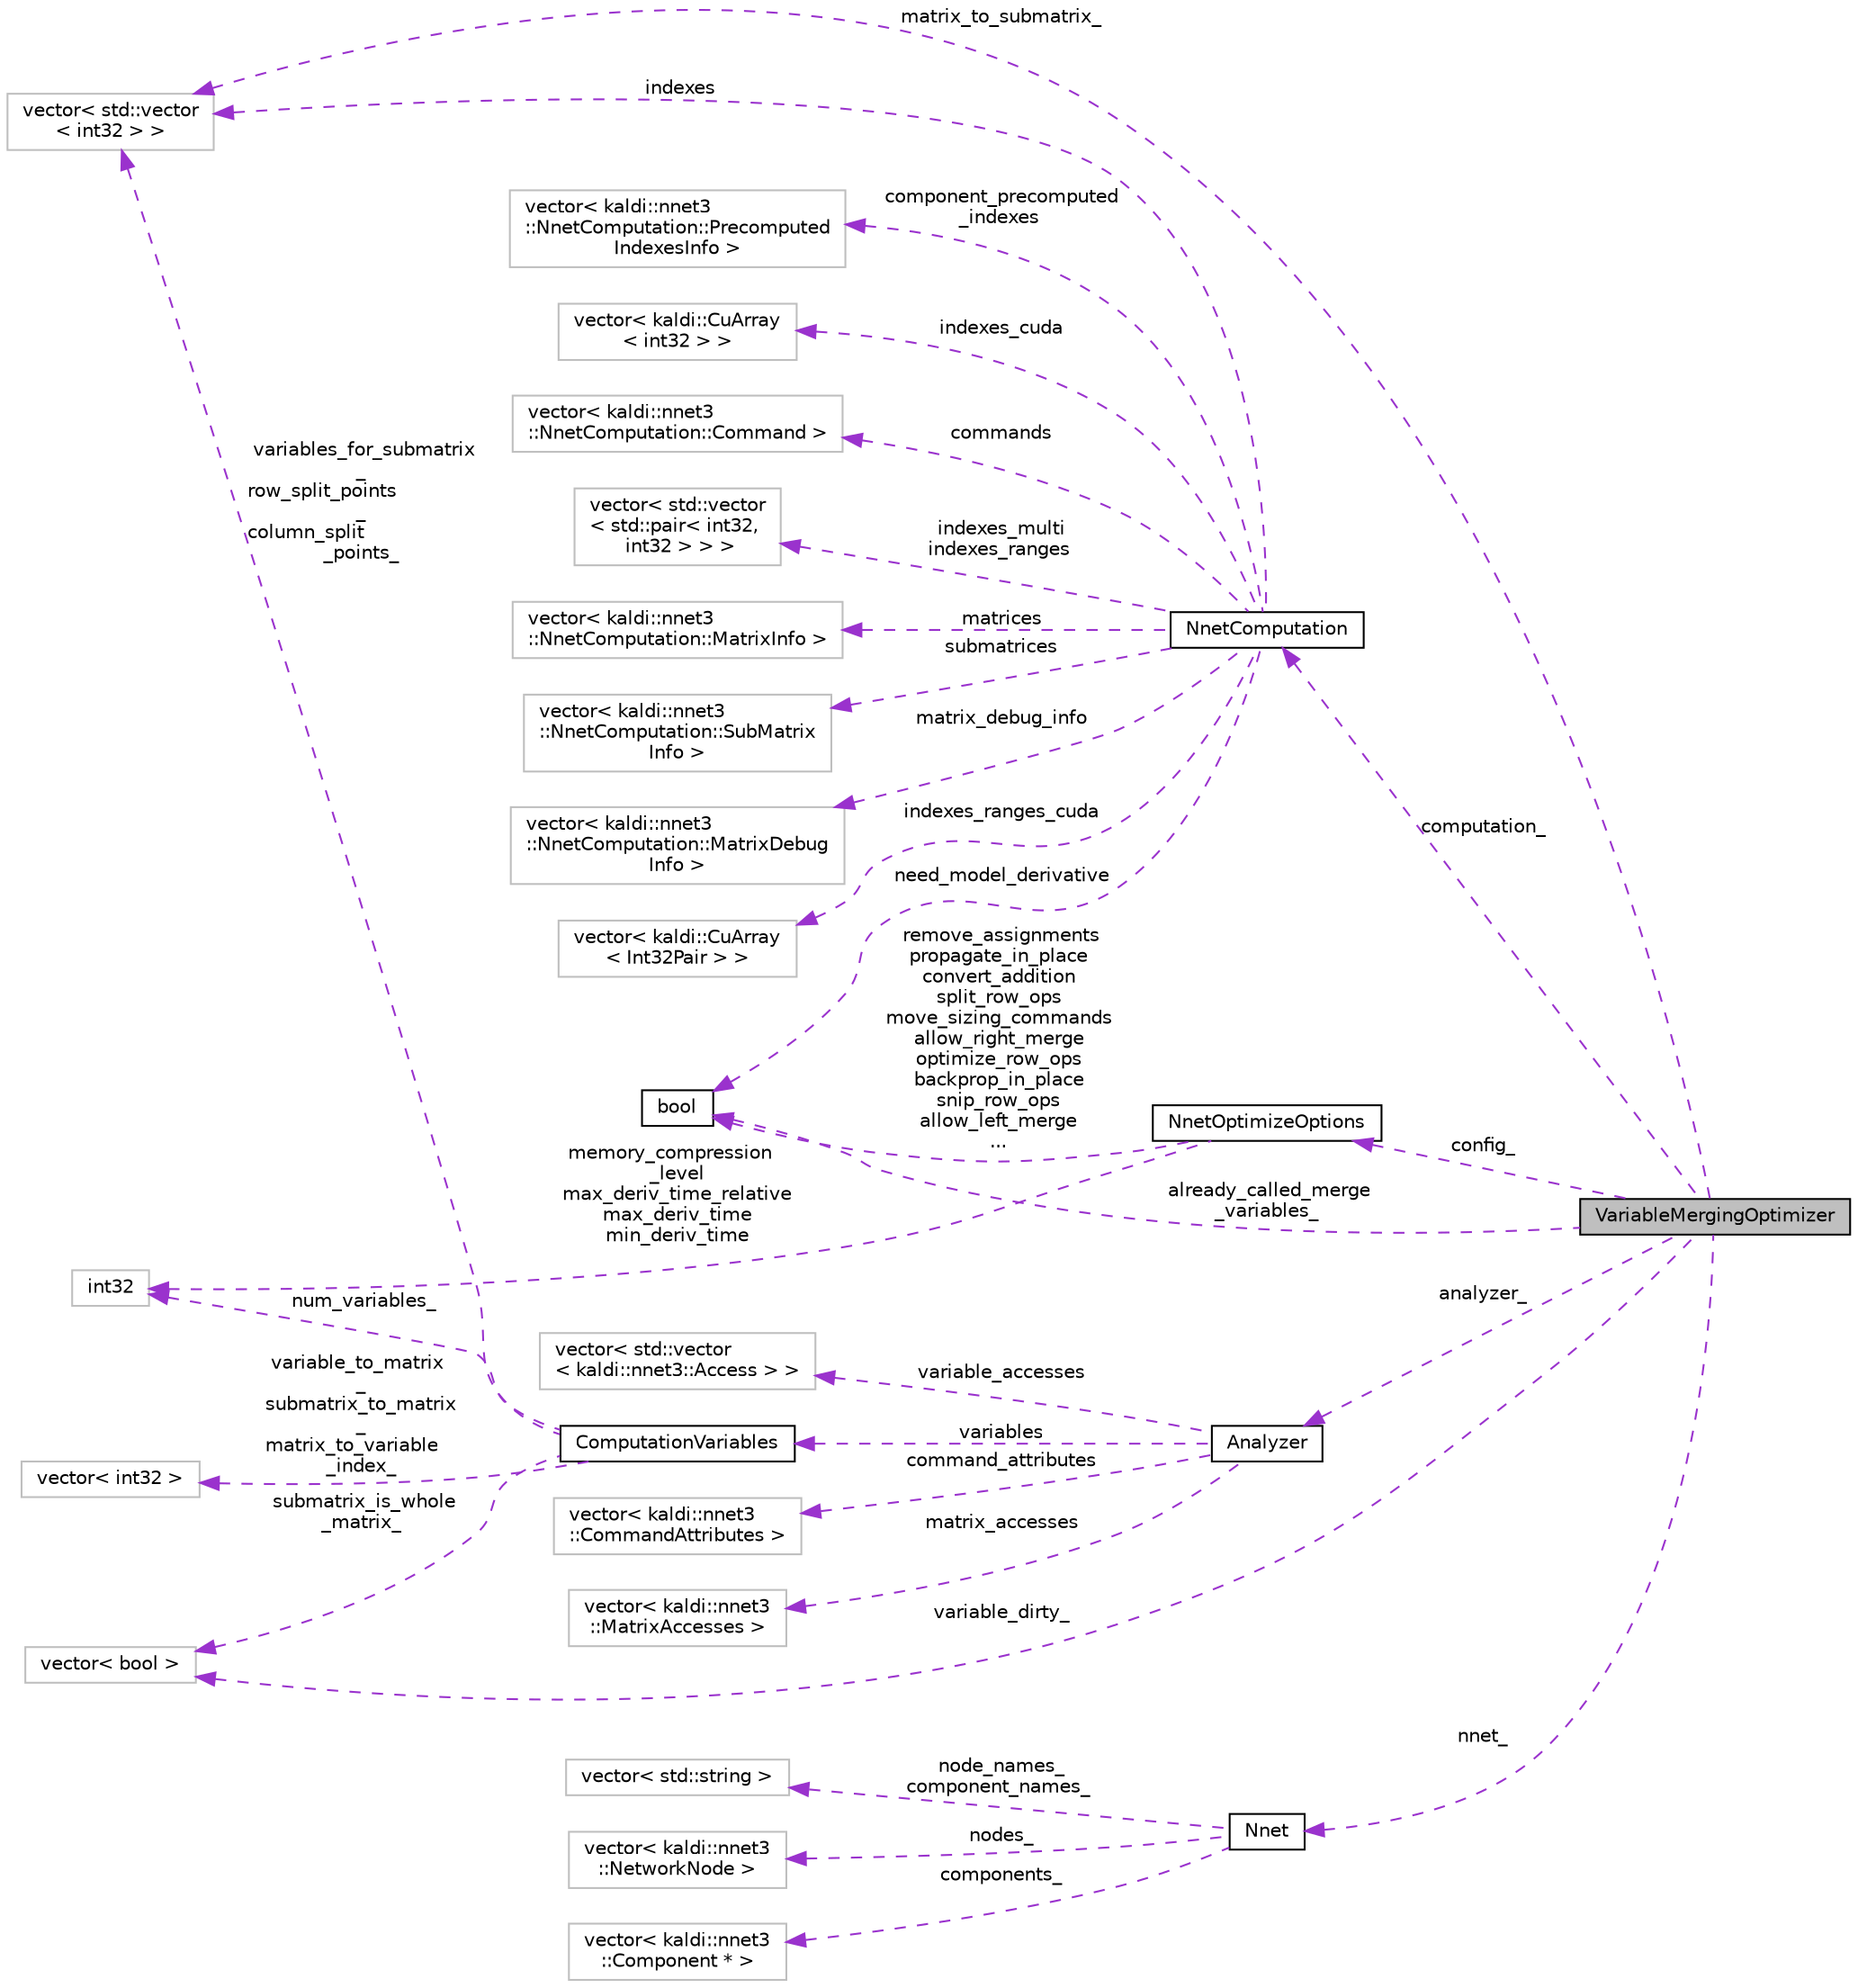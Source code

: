 digraph "VariableMergingOptimizer"
{
  edge [fontname="Helvetica",fontsize="10",labelfontname="Helvetica",labelfontsize="10"];
  node [fontname="Helvetica",fontsize="10",shape=record];
  rankdir="LR";
  Node1 [label="VariableMergingOptimizer",height=0.2,width=0.4,color="black", fillcolor="grey75", style="filled", fontcolor="black"];
  Node2 -> Node1 [dir="back",color="darkorchid3",fontsize="10",style="dashed",label=" computation_" ,fontname="Helvetica"];
  Node2 [label="NnetComputation",height=0.2,width=0.4,color="black", fillcolor="white", style="filled",URL="$structkaldi_1_1nnet3_1_1NnetComputation.html"];
  Node3 -> Node2 [dir="back",color="darkorchid3",fontsize="10",style="dashed",label=" commands" ,fontname="Helvetica"];
  Node3 [label="vector\< kaldi::nnet3\l::NnetComputation::Command \>",height=0.2,width=0.4,color="grey75", fillcolor="white", style="filled"];
  Node4 -> Node2 [dir="back",color="darkorchid3",fontsize="10",style="dashed",label=" indexes_multi\nindexes_ranges" ,fontname="Helvetica"];
  Node4 [label="vector\< std::vector\l\< std::pair\< int32,\l int32 \> \> \>",height=0.2,width=0.4,color="grey75", fillcolor="white", style="filled"];
  Node5 -> Node2 [dir="back",color="darkorchid3",fontsize="10",style="dashed",label=" matrices" ,fontname="Helvetica"];
  Node5 [label="vector\< kaldi::nnet3\l::NnetComputation::MatrixInfo \>",height=0.2,width=0.4,color="grey75", fillcolor="white", style="filled"];
  Node6 -> Node2 [dir="back",color="darkorchid3",fontsize="10",style="dashed",label=" submatrices" ,fontname="Helvetica"];
  Node6 [label="vector\< kaldi::nnet3\l::NnetComputation::SubMatrix\lInfo \>",height=0.2,width=0.4,color="grey75", fillcolor="white", style="filled"];
  Node7 -> Node2 [dir="back",color="darkorchid3",fontsize="10",style="dashed",label=" matrix_debug_info" ,fontname="Helvetica"];
  Node7 [label="vector\< kaldi::nnet3\l::NnetComputation::MatrixDebug\lInfo \>",height=0.2,width=0.4,color="grey75", fillcolor="white", style="filled"];
  Node8 -> Node2 [dir="back",color="darkorchid3",fontsize="10",style="dashed",label=" need_model_derivative" ,fontname="Helvetica"];
  Node8 [label="bool",height=0.2,width=0.4,color="black", fillcolor="white", style="filled",URL="$classbool.html"];
  Node9 -> Node2 [dir="back",color="darkorchid3",fontsize="10",style="dashed",label=" indexes_ranges_cuda" ,fontname="Helvetica"];
  Node9 [label="vector\< kaldi::CuArray\l\< Int32Pair \> \>",height=0.2,width=0.4,color="grey75", fillcolor="white", style="filled"];
  Node10 -> Node2 [dir="back",color="darkorchid3",fontsize="10",style="dashed",label=" component_precomputed\l_indexes" ,fontname="Helvetica"];
  Node10 [label="vector\< kaldi::nnet3\l::NnetComputation::Precomputed\lIndexesInfo \>",height=0.2,width=0.4,color="grey75", fillcolor="white", style="filled"];
  Node11 -> Node2 [dir="back",color="darkorchid3",fontsize="10",style="dashed",label=" indexes" ,fontname="Helvetica"];
  Node11 [label="vector\< std::vector\l\< int32 \> \>",height=0.2,width=0.4,color="grey75", fillcolor="white", style="filled"];
  Node12 -> Node2 [dir="back",color="darkorchid3",fontsize="10",style="dashed",label=" indexes_cuda" ,fontname="Helvetica"];
  Node12 [label="vector\< kaldi::CuArray\l\< int32 \> \>",height=0.2,width=0.4,color="grey75", fillcolor="white", style="filled"];
  Node8 -> Node1 [dir="back",color="darkorchid3",fontsize="10",style="dashed",label=" already_called_merge\l_variables_" ,fontname="Helvetica"];
  Node13 -> Node1 [dir="back",color="darkorchid3",fontsize="10",style="dashed",label=" analyzer_" ,fontname="Helvetica"];
  Node13 [label="Analyzer",height=0.2,width=0.4,color="black", fillcolor="white", style="filled",URL="$structkaldi_1_1nnet3_1_1Analyzer.html",tooltip="This struct exists to set up various pieces of analysis; it helps avoid the repetition of code where ..."];
  Node14 -> Node13 [dir="back",color="darkorchid3",fontsize="10",style="dashed",label=" command_attributes" ,fontname="Helvetica"];
  Node14 [label="vector\< kaldi::nnet3\l::CommandAttributes \>",height=0.2,width=0.4,color="grey75", fillcolor="white", style="filled"];
  Node15 -> Node13 [dir="back",color="darkorchid3",fontsize="10",style="dashed",label=" matrix_accesses" ,fontname="Helvetica"];
  Node15 [label="vector\< kaldi::nnet3\l::MatrixAccesses \>",height=0.2,width=0.4,color="grey75", fillcolor="white", style="filled"];
  Node16 -> Node13 [dir="back",color="darkorchid3",fontsize="10",style="dashed",label=" variable_accesses" ,fontname="Helvetica"];
  Node16 [label="vector\< std::vector\l\< kaldi::nnet3::Access \> \>",height=0.2,width=0.4,color="grey75", fillcolor="white", style="filled"];
  Node17 -> Node13 [dir="back",color="darkorchid3",fontsize="10",style="dashed",label=" variables" ,fontname="Helvetica"];
  Node17 [label="ComputationVariables",height=0.2,width=0.4,color="black", fillcolor="white", style="filled",URL="$classkaldi_1_1nnet3_1_1ComputationVariables.html",tooltip="This class relates the matrices and sub-matrices in the computation to imaginary \"variables\", such that we can think of the operations as operating on sets of individual variables, and we can then do analysis that lets us do optimization. "];
  Node18 -> Node17 [dir="back",color="darkorchid3",fontsize="10",style="dashed",label=" variable_to_matrix\l_\nsubmatrix_to_matrix\l_\nmatrix_to_variable\l_index_" ,fontname="Helvetica"];
  Node18 [label="vector\< int32 \>",height=0.2,width=0.4,color="grey75", fillcolor="white", style="filled"];
  Node19 -> Node17 [dir="back",color="darkorchid3",fontsize="10",style="dashed",label=" submatrix_is_whole\l_matrix_" ,fontname="Helvetica"];
  Node19 [label="vector\< bool \>",height=0.2,width=0.4,color="grey75", fillcolor="white", style="filled"];
  Node11 -> Node17 [dir="back",color="darkorchid3",fontsize="10",style="dashed",label=" variables_for_submatrix\l_\nrow_split_points\l_\ncolumn_split\l_points_" ,fontname="Helvetica"];
  Node20 -> Node17 [dir="back",color="darkorchid3",fontsize="10",style="dashed",label=" num_variables_" ,fontname="Helvetica"];
  Node20 [label="int32",height=0.2,width=0.4,color="grey75", fillcolor="white", style="filled"];
  Node21 -> Node1 [dir="back",color="darkorchid3",fontsize="10",style="dashed",label=" config_" ,fontname="Helvetica"];
  Node21 [label="NnetOptimizeOptions",height=0.2,width=0.4,color="black", fillcolor="white", style="filled",URL="$structkaldi_1_1nnet3_1_1NnetOptimizeOptions.html"];
  Node8 -> Node21 [dir="back",color="darkorchid3",fontsize="10",style="dashed",label=" remove_assignments\npropagate_in_place\nconvert_addition\nsplit_row_ops\nmove_sizing_commands\nallow_right_merge\noptimize_row_ops\nbackprop_in_place\nsnip_row_ops\nallow_left_merge\n..." ,fontname="Helvetica"];
  Node20 -> Node21 [dir="back",color="darkorchid3",fontsize="10",style="dashed",label=" memory_compression\l_level\nmax_deriv_time_relative\nmax_deriv_time\nmin_deriv_time" ,fontname="Helvetica"];
  Node19 -> Node1 [dir="back",color="darkorchid3",fontsize="10",style="dashed",label=" variable_dirty_" ,fontname="Helvetica"];
  Node11 -> Node1 [dir="back",color="darkorchid3",fontsize="10",style="dashed",label=" matrix_to_submatrix_" ,fontname="Helvetica"];
  Node22 -> Node1 [dir="back",color="darkorchid3",fontsize="10",style="dashed",label=" nnet_" ,fontname="Helvetica"];
  Node22 [label="Nnet",height=0.2,width=0.4,color="black", fillcolor="white", style="filled",URL="$classkaldi_1_1nnet3_1_1Nnet.html"];
  Node23 -> Node22 [dir="back",color="darkorchid3",fontsize="10",style="dashed",label=" node_names_\ncomponent_names_" ,fontname="Helvetica"];
  Node23 [label="vector\< std::string \>",height=0.2,width=0.4,color="grey75", fillcolor="white", style="filled"];
  Node24 -> Node22 [dir="back",color="darkorchid3",fontsize="10",style="dashed",label=" nodes_" ,fontname="Helvetica"];
  Node24 [label="vector\< kaldi::nnet3\l::NetworkNode \>",height=0.2,width=0.4,color="grey75", fillcolor="white", style="filled"];
  Node25 -> Node22 [dir="back",color="darkorchid3",fontsize="10",style="dashed",label=" components_" ,fontname="Helvetica"];
  Node25 [label="vector\< kaldi::nnet3\l::Component * \>",height=0.2,width=0.4,color="grey75", fillcolor="white", style="filled"];
}
